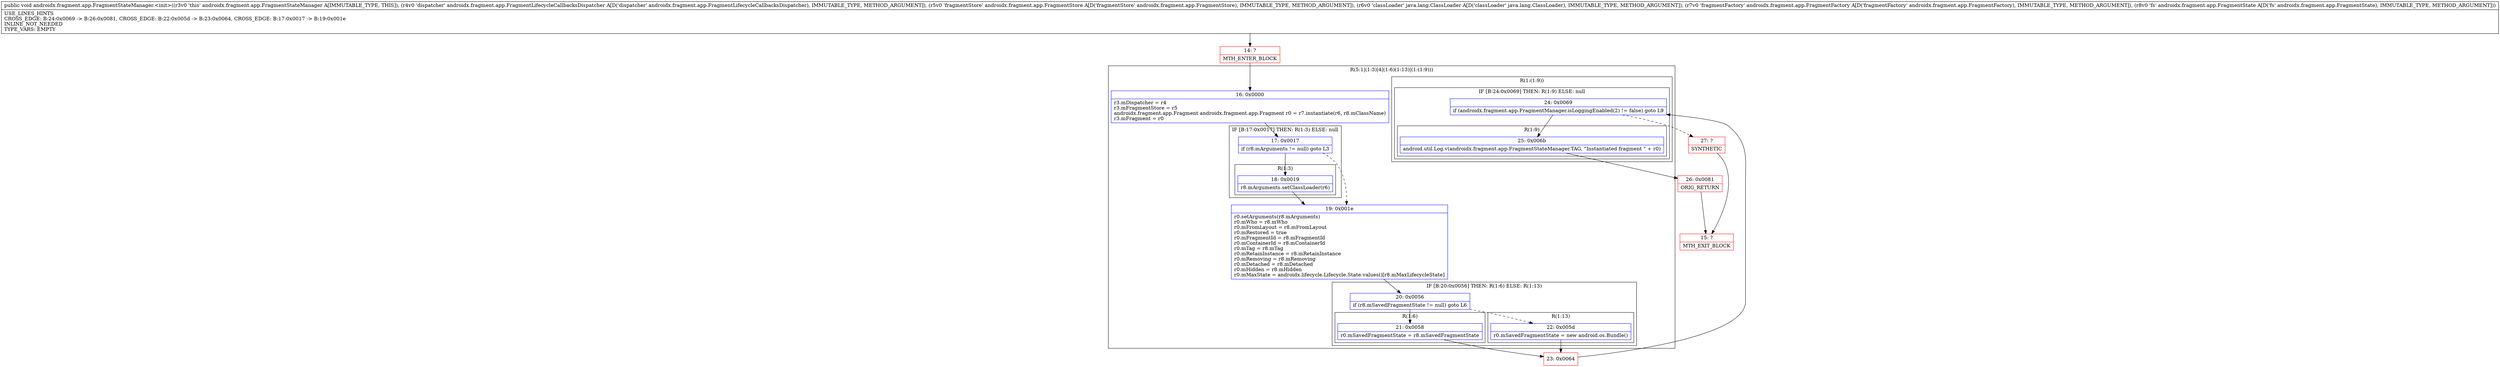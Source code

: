 digraph "CFG forandroidx.fragment.app.FragmentStateManager.\<init\>(Landroidx\/fragment\/app\/FragmentLifecycleCallbacksDispatcher;Landroidx\/fragment\/app\/FragmentStore;Ljava\/lang\/ClassLoader;Landroidx\/fragment\/app\/FragmentFactory;Landroidx\/fragment\/app\/FragmentState;)V" {
subgraph cluster_Region_1055506051 {
label = "R(5:1|(1:3)|4|(1:6)(1:13)|(1:(1:9)))";
node [shape=record,color=blue];
Node_16 [shape=record,label="{16\:\ 0x0000|r3.mDispatcher = r4\lr3.mFragmentStore = r5\landroidx.fragment.app.Fragment androidx.fragment.app.Fragment r0 = r7.instantiate(r6, r8.mClassName)\lr3.mFragment = r0\l}"];
subgraph cluster_IfRegion_160825151 {
label = "IF [B:17:0x0017] THEN: R(1:3) ELSE: null";
node [shape=record,color=blue];
Node_17 [shape=record,label="{17\:\ 0x0017|if (r8.mArguments != null) goto L3\l}"];
subgraph cluster_Region_1810587817 {
label = "R(1:3)";
node [shape=record,color=blue];
Node_18 [shape=record,label="{18\:\ 0x0019|r8.mArguments.setClassLoader(r6)\l}"];
}
}
Node_19 [shape=record,label="{19\:\ 0x001e|r0.setArguments(r8.mArguments)\lr0.mWho = r8.mWho\lr0.mFromLayout = r8.mFromLayout\lr0.mRestored = true\lr0.mFragmentId = r8.mFragmentId\lr0.mContainerId = r8.mContainerId\lr0.mTag = r8.mTag\lr0.mRetainInstance = r8.mRetainInstance\lr0.mRemoving = r8.mRemoving\lr0.mDetached = r8.mDetached\lr0.mHidden = r8.mHidden\lr0.mMaxState = androidx.lifecycle.Lifecycle.State.values()[r8.mMaxLifecycleState]\l}"];
subgraph cluster_IfRegion_555944467 {
label = "IF [B:20:0x0056] THEN: R(1:6) ELSE: R(1:13)";
node [shape=record,color=blue];
Node_20 [shape=record,label="{20\:\ 0x0056|if (r8.mSavedFragmentState != null) goto L6\l}"];
subgraph cluster_Region_972833922 {
label = "R(1:6)";
node [shape=record,color=blue];
Node_21 [shape=record,label="{21\:\ 0x0058|r0.mSavedFragmentState = r8.mSavedFragmentState\l}"];
}
subgraph cluster_Region_1478430728 {
label = "R(1:13)";
node [shape=record,color=blue];
Node_22 [shape=record,label="{22\:\ 0x005d|r0.mSavedFragmentState = new android.os.Bundle()\l}"];
}
}
subgraph cluster_Region_1545718596 {
label = "R(1:(1:9))";
node [shape=record,color=blue];
subgraph cluster_IfRegion_2062265336 {
label = "IF [B:24:0x0069] THEN: R(1:9) ELSE: null";
node [shape=record,color=blue];
Node_24 [shape=record,label="{24\:\ 0x0069|if (androidx.fragment.app.FragmentManager.isLoggingEnabled(2) != false) goto L9\l}"];
subgraph cluster_Region_657874077 {
label = "R(1:9)";
node [shape=record,color=blue];
Node_25 [shape=record,label="{25\:\ 0x006b|android.util.Log.v(androidx.fragment.app.FragmentStateManager.TAG, \"Instantiated fragment \" + r0)\l}"];
}
}
}
}
Node_14 [shape=record,color=red,label="{14\:\ ?|MTH_ENTER_BLOCK\l}"];
Node_23 [shape=record,color=red,label="{23\:\ 0x0064}"];
Node_26 [shape=record,color=red,label="{26\:\ 0x0081|ORIG_RETURN\l}"];
Node_15 [shape=record,color=red,label="{15\:\ ?|MTH_EXIT_BLOCK\l}"];
Node_27 [shape=record,color=red,label="{27\:\ ?|SYNTHETIC\l}"];
MethodNode[shape=record,label="{public void androidx.fragment.app.FragmentStateManager.\<init\>((r3v0 'this' androidx.fragment.app.FragmentStateManager A[IMMUTABLE_TYPE, THIS]), (r4v0 'dispatcher' androidx.fragment.app.FragmentLifecycleCallbacksDispatcher A[D('dispatcher' androidx.fragment.app.FragmentLifecycleCallbacksDispatcher), IMMUTABLE_TYPE, METHOD_ARGUMENT]), (r5v0 'fragmentStore' androidx.fragment.app.FragmentStore A[D('fragmentStore' androidx.fragment.app.FragmentStore), IMMUTABLE_TYPE, METHOD_ARGUMENT]), (r6v0 'classLoader' java.lang.ClassLoader A[D('classLoader' java.lang.ClassLoader), IMMUTABLE_TYPE, METHOD_ARGUMENT]), (r7v0 'fragmentFactory' androidx.fragment.app.FragmentFactory A[D('fragmentFactory' androidx.fragment.app.FragmentFactory), IMMUTABLE_TYPE, METHOD_ARGUMENT]), (r8v0 'fs' androidx.fragment.app.FragmentState A[D('fs' androidx.fragment.app.FragmentState), IMMUTABLE_TYPE, METHOD_ARGUMENT]))  | USE_LINES_HINTS\lCROSS_EDGE: B:24:0x0069 \-\> B:26:0x0081, CROSS_EDGE: B:22:0x005d \-\> B:23:0x0064, CROSS_EDGE: B:17:0x0017 \-\> B:19:0x001e\lINLINE_NOT_NEEDED\lTYPE_VARS: EMPTY\l}"];
MethodNode -> Node_14;Node_16 -> Node_17;
Node_17 -> Node_18;
Node_17 -> Node_19[style=dashed];
Node_18 -> Node_19;
Node_19 -> Node_20;
Node_20 -> Node_21;
Node_20 -> Node_22[style=dashed];
Node_21 -> Node_23;
Node_22 -> Node_23;
Node_24 -> Node_25;
Node_24 -> Node_27[style=dashed];
Node_25 -> Node_26;
Node_14 -> Node_16;
Node_23 -> Node_24;
Node_26 -> Node_15;
Node_27 -> Node_15;
}

